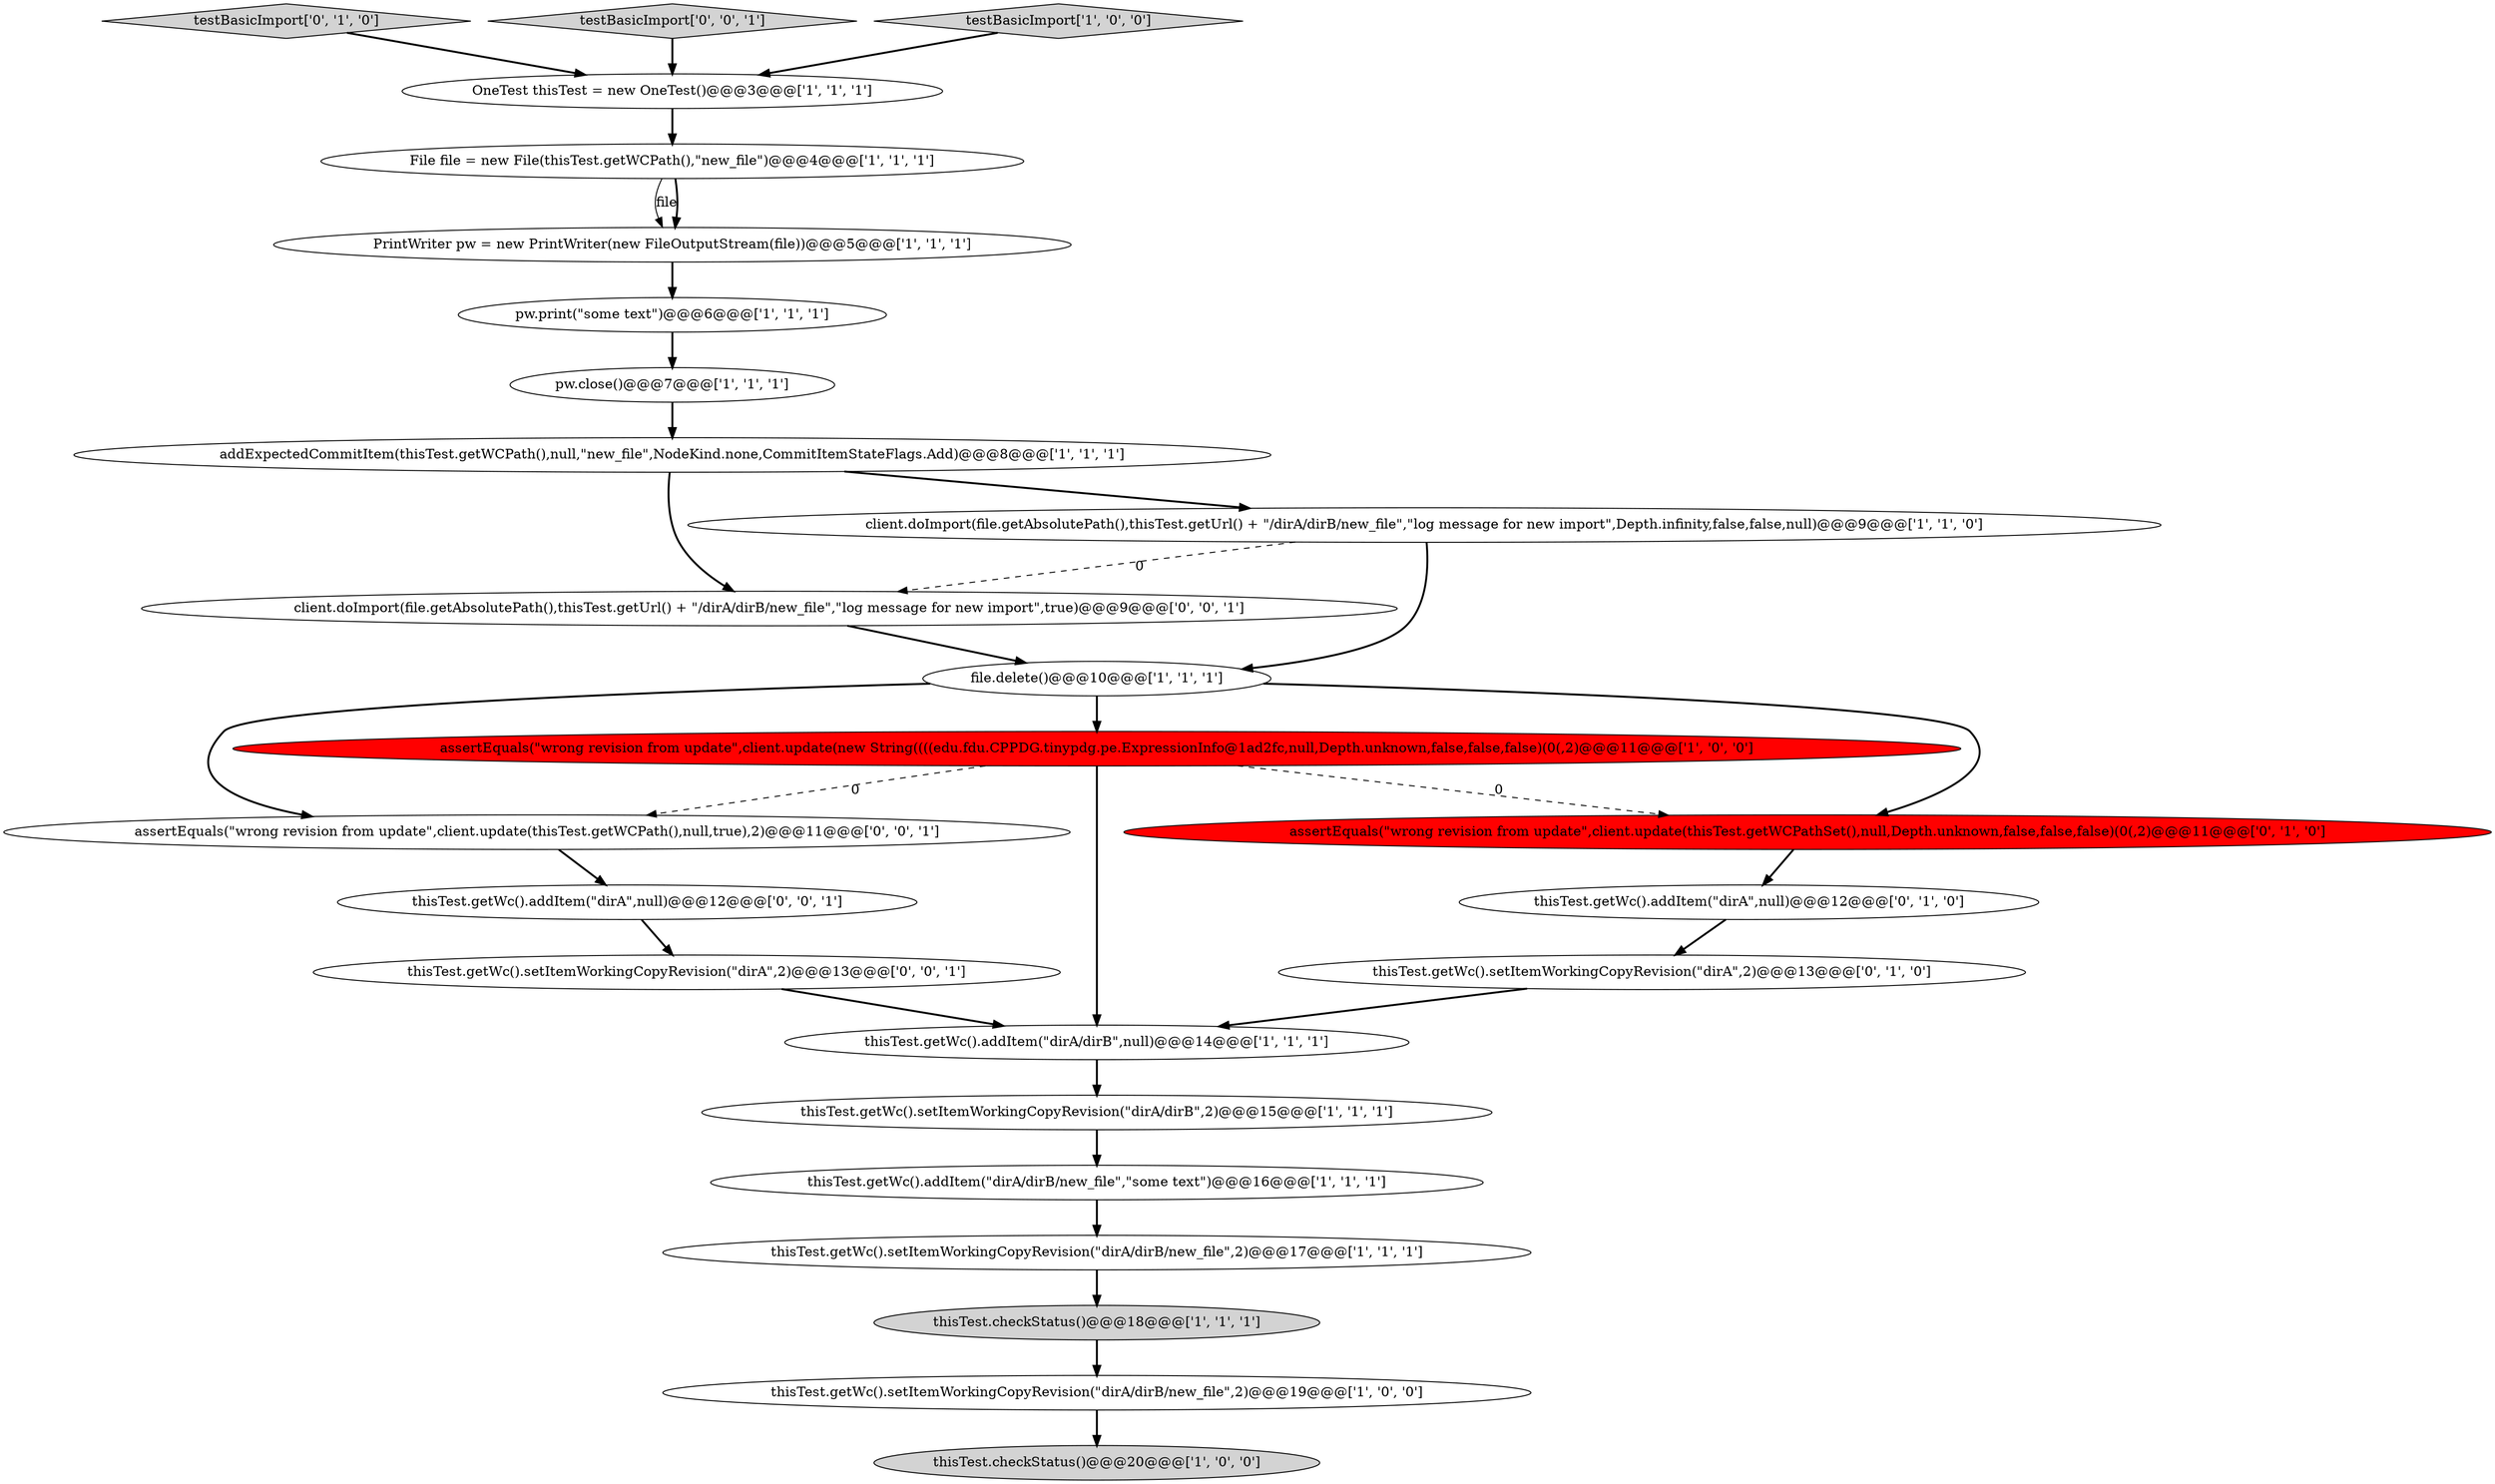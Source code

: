 digraph {
23 [style = filled, label = "thisTest.getWc().setItemWorkingCopyRevision(\"dirA\",2)@@@13@@@['0', '0', '1']", fillcolor = white, shape = ellipse image = "AAA0AAABBB3BBB"];
5 [style = filled, label = "thisTest.getWc().setItemWorkingCopyRevision(\"dirA/dirB\",2)@@@15@@@['1', '1', '1']", fillcolor = white, shape = ellipse image = "AAA0AAABBB1BBB"];
7 [style = filled, label = "assertEquals(\"wrong revision from update\",client.update(new String((((edu.fdu.CPPDG.tinypdg.pe.ExpressionInfo@1ad2fc,null,Depth.unknown,false,false,false)(0(,2)@@@11@@@['1', '0', '0']", fillcolor = red, shape = ellipse image = "AAA1AAABBB1BBB"];
20 [style = filled, label = "thisTest.getWc().setItemWorkingCopyRevision(\"dirA\",2)@@@13@@@['0', '1', '0']", fillcolor = white, shape = ellipse image = "AAA0AAABBB2BBB"];
16 [style = filled, label = "OneTest thisTest = new OneTest()@@@3@@@['1', '1', '1']", fillcolor = white, shape = ellipse image = "AAA0AAABBB1BBB"];
15 [style = filled, label = "thisTest.getWc().addItem(\"dirA/dirB/new_file\",\"some text\")@@@16@@@['1', '1', '1']", fillcolor = white, shape = ellipse image = "AAA0AAABBB1BBB"];
11 [style = filled, label = "thisTest.checkStatus()@@@18@@@['1', '1', '1']", fillcolor = lightgray, shape = ellipse image = "AAA0AAABBB1BBB"];
25 [style = filled, label = "assertEquals(\"wrong revision from update\",client.update(thisTest.getWCPath(),null,true),2)@@@11@@@['0', '0', '1']", fillcolor = white, shape = ellipse image = "AAA0AAABBB3BBB"];
9 [style = filled, label = "file.delete()@@@10@@@['1', '1', '1']", fillcolor = white, shape = ellipse image = "AAA0AAABBB1BBB"];
2 [style = filled, label = "File file = new File(thisTest.getWCPath(),\"new_file\")@@@4@@@['1', '1', '1']", fillcolor = white, shape = ellipse image = "AAA0AAABBB1BBB"];
17 [style = filled, label = "thisTest.getWc().addItem(\"dirA\",null)@@@12@@@['0', '1', '0']", fillcolor = white, shape = ellipse image = "AAA0AAABBB2BBB"];
3 [style = filled, label = "thisTest.getWc().addItem(\"dirA/dirB\",null)@@@14@@@['1', '1', '1']", fillcolor = white, shape = ellipse image = "AAA0AAABBB1BBB"];
19 [style = filled, label = "testBasicImport['0', '1', '0']", fillcolor = lightgray, shape = diamond image = "AAA0AAABBB2BBB"];
21 [style = filled, label = "client.doImport(file.getAbsolutePath(),thisTest.getUrl() + \"/dirA/dirB/new_file\",\"log message for new import\",true)@@@9@@@['0', '0', '1']", fillcolor = white, shape = ellipse image = "AAA0AAABBB3BBB"];
14 [style = filled, label = "pw.print(\"some text\")@@@6@@@['1', '1', '1']", fillcolor = white, shape = ellipse image = "AAA0AAABBB1BBB"];
13 [style = filled, label = "thisTest.getWc().setItemWorkingCopyRevision(\"dirA/dirB/new_file\",2)@@@19@@@['1', '0', '0']", fillcolor = white, shape = ellipse image = "AAA0AAABBB1BBB"];
10 [style = filled, label = "pw.close()@@@7@@@['1', '1', '1']", fillcolor = white, shape = ellipse image = "AAA0AAABBB1BBB"];
1 [style = filled, label = "thisTest.getWc().setItemWorkingCopyRevision(\"dirA/dirB/new_file\",2)@@@17@@@['1', '1', '1']", fillcolor = white, shape = ellipse image = "AAA0AAABBB1BBB"];
4 [style = filled, label = "client.doImport(file.getAbsolutePath(),thisTest.getUrl() + \"/dirA/dirB/new_file\",\"log message for new import\",Depth.infinity,false,false,null)@@@9@@@['1', '1', '0']", fillcolor = white, shape = ellipse image = "AAA0AAABBB1BBB"];
24 [style = filled, label = "thisTest.getWc().addItem(\"dirA\",null)@@@12@@@['0', '0', '1']", fillcolor = white, shape = ellipse image = "AAA0AAABBB3BBB"];
6 [style = filled, label = "thisTest.checkStatus()@@@20@@@['1', '0', '0']", fillcolor = lightgray, shape = ellipse image = "AAA0AAABBB1BBB"];
22 [style = filled, label = "testBasicImport['0', '0', '1']", fillcolor = lightgray, shape = diamond image = "AAA0AAABBB3BBB"];
0 [style = filled, label = "PrintWriter pw = new PrintWriter(new FileOutputStream(file))@@@5@@@['1', '1', '1']", fillcolor = white, shape = ellipse image = "AAA0AAABBB1BBB"];
18 [style = filled, label = "assertEquals(\"wrong revision from update\",client.update(thisTest.getWCPathSet(),null,Depth.unknown,false,false,false)(0(,2)@@@11@@@['0', '1', '0']", fillcolor = red, shape = ellipse image = "AAA1AAABBB2BBB"];
8 [style = filled, label = "testBasicImport['1', '0', '0']", fillcolor = lightgray, shape = diamond image = "AAA0AAABBB1BBB"];
12 [style = filled, label = "addExpectedCommitItem(thisTest.getWCPath(),null,\"new_file\",NodeKind.none,CommitItemStateFlags.Add)@@@8@@@['1', '1', '1']", fillcolor = white, shape = ellipse image = "AAA0AAABBB1BBB"];
2->0 [style = solid, label="file"];
4->9 [style = bold, label=""];
8->16 [style = bold, label=""];
7->18 [style = dashed, label="0"];
22->16 [style = bold, label=""];
12->21 [style = bold, label=""];
18->17 [style = bold, label=""];
14->10 [style = bold, label=""];
5->15 [style = bold, label=""];
23->3 [style = bold, label=""];
20->3 [style = bold, label=""];
16->2 [style = bold, label=""];
9->7 [style = bold, label=""];
4->21 [style = dashed, label="0"];
24->23 [style = bold, label=""];
7->3 [style = bold, label=""];
1->11 [style = bold, label=""];
19->16 [style = bold, label=""];
25->24 [style = bold, label=""];
0->14 [style = bold, label=""];
2->0 [style = bold, label=""];
3->5 [style = bold, label=""];
21->9 [style = bold, label=""];
9->18 [style = bold, label=""];
12->4 [style = bold, label=""];
10->12 [style = bold, label=""];
9->25 [style = bold, label=""];
11->13 [style = bold, label=""];
7->25 [style = dashed, label="0"];
13->6 [style = bold, label=""];
17->20 [style = bold, label=""];
15->1 [style = bold, label=""];
}
